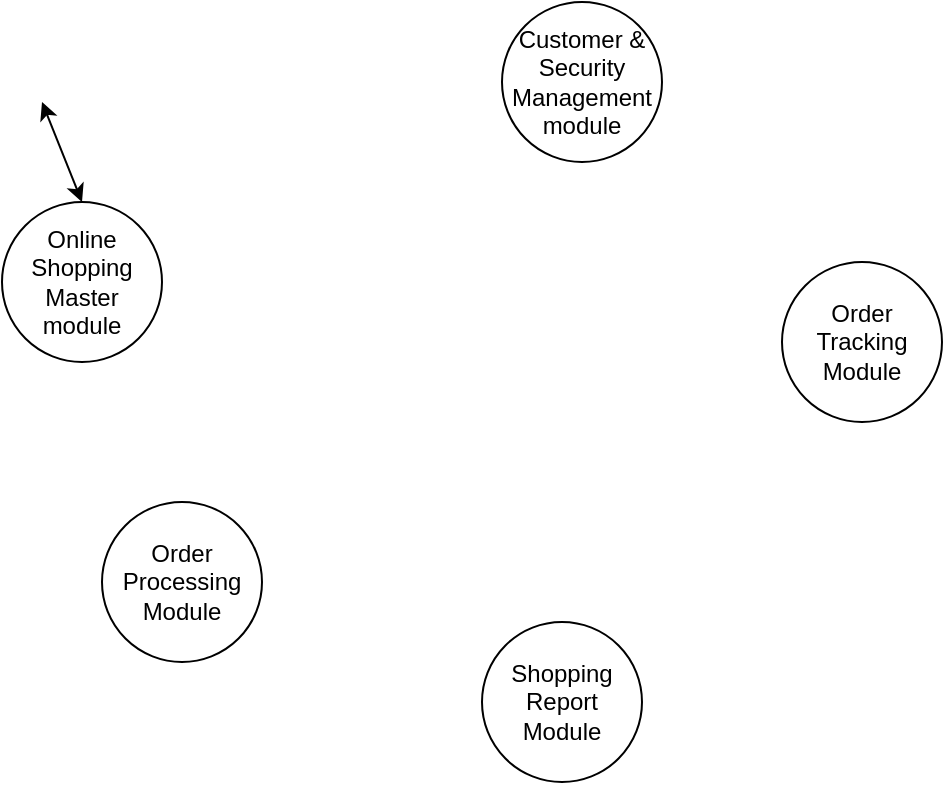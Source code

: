 <mxfile version="21.0.8" type="github">
  <diagram name="Page-1" id="baoJ7xjOdm-c9Dz51_yK">
    <mxGraphModel dx="794" dy="381" grid="1" gridSize="10" guides="1" tooltips="1" connect="1" arrows="1" fold="1" page="1" pageScale="1" pageWidth="850" pageHeight="1100" math="0" shadow="0">
      <root>
        <mxCell id="0" />
        <mxCell id="1" parent="0" />
        <mxCell id="m3oFk083VExMzyAJb2_2-2" value="Online Shopping Master module" style="ellipse;whiteSpace=wrap;html=1;aspect=fixed;" vertex="1" parent="1">
          <mxGeometry x="160" y="120" width="80" height="80" as="geometry" />
        </mxCell>
        <mxCell id="m3oFk083VExMzyAJb2_2-3" value="Customer &amp;amp; Security Management module" style="ellipse;whiteSpace=wrap;html=1;aspect=fixed;" vertex="1" parent="1">
          <mxGeometry x="410" y="20" width="80" height="80" as="geometry" />
        </mxCell>
        <mxCell id="m3oFk083VExMzyAJb2_2-4" value="Order Processing Module" style="ellipse;whiteSpace=wrap;html=1;aspect=fixed;" vertex="1" parent="1">
          <mxGeometry x="210" y="270" width="80" height="80" as="geometry" />
        </mxCell>
        <mxCell id="m3oFk083VExMzyAJb2_2-5" value="Shopping Report Module" style="ellipse;whiteSpace=wrap;html=1;aspect=fixed;" vertex="1" parent="1">
          <mxGeometry x="400" y="330" width="80" height="80" as="geometry" />
        </mxCell>
        <mxCell id="m3oFk083VExMzyAJb2_2-6" value="Order Tracking Module" style="ellipse;whiteSpace=wrap;html=1;aspect=fixed;" vertex="1" parent="1">
          <mxGeometry x="550" y="150" width="80" height="80" as="geometry" />
        </mxCell>
        <mxCell id="m3oFk083VExMzyAJb2_2-7" value="" style="endArrow=classic;startArrow=classic;html=1;rounded=0;" edge="1" parent="1">
          <mxGeometry width="50" height="50" relative="1" as="geometry">
            <mxPoint x="200" y="120" as="sourcePoint" />
            <mxPoint x="180" y="70" as="targetPoint" />
          </mxGeometry>
        </mxCell>
      </root>
    </mxGraphModel>
  </diagram>
</mxfile>
